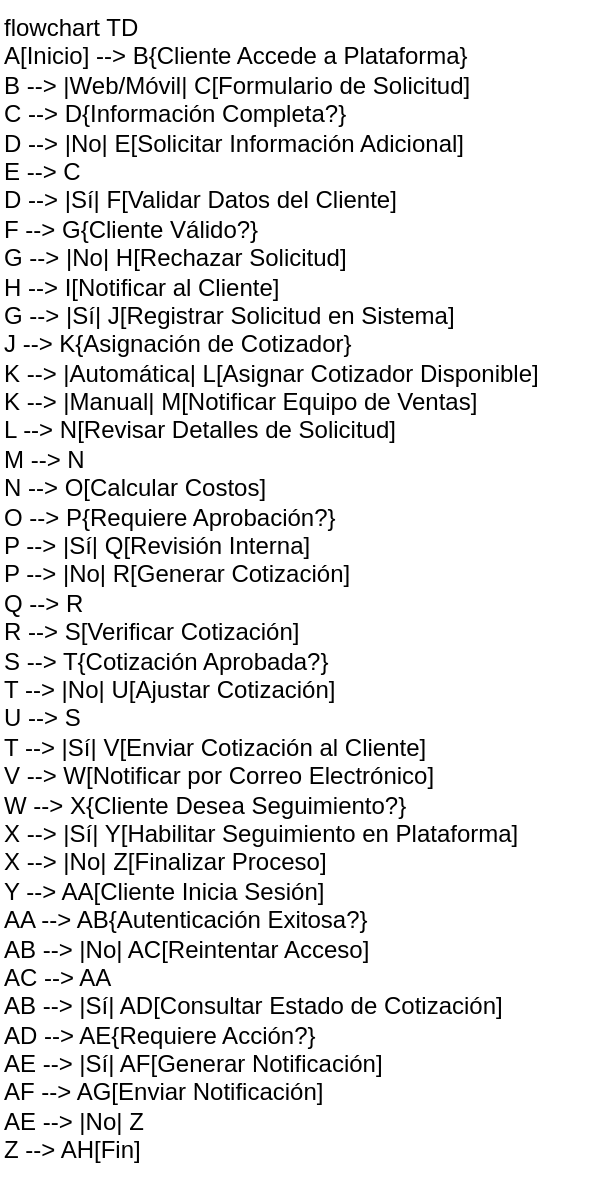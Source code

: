 <mxfile version="25.0.3">
  <diagram name="Página-1" id="FiEsvjx_5Gttvtdl52O7">
    <mxGraphModel dx="1290" dy="557" grid="1" gridSize="10" guides="1" tooltips="1" connect="1" arrows="1" fold="1" page="1" pageScale="1" pageWidth="827" pageHeight="1169" math="0" shadow="0">
      <root>
        <mxCell id="0" />
        <mxCell id="1" parent="0" />
        <mxCell id="sQ8US_lBjANuEBXHFp5q-1" value="flowchart TD&#xa;    A[Inicio] --&gt; B{Cliente Accede a Plataforma}&#xa;    B --&gt; |Web/Móvil| C[Formulario de Solicitud]&#xa;    C --&gt; D{Información Completa?}&#xa;    D --&gt; |No| E[Solicitar Información Adicional]&#xa;    E --&gt; C&#xa;    D --&gt; |Sí| F[Validar Datos del Cliente]&#xa;    F --&gt; G{Cliente Válido?}&#xa;    G --&gt; |No| H[Rechazar Solicitud]&#xa;    H --&gt; I[Notificar al Cliente]&#xa;    G --&gt; |Sí| J[Registrar Solicitud en Sistema]&#xa;    J --&gt; K{Asignación de Cotizador}&#xa;    K --&gt; |Automática| L[Asignar Cotizador Disponible]&#xa;    K --&gt; |Manual| M[Notificar Equipo de Ventas]&#xa;    L --&gt; N[Revisar Detalles de Solicitud]&#xa;    M --&gt; N&#xa;    N --&gt; O[Calcular Costos]&#xa;    O --&gt; P{Requiere Aprobación?}&#xa;    P --&gt; |Sí| Q[Revisión Interna]&#xa;    P --&gt; |No| R[Generar Cotización]&#xa;    Q --&gt; R&#xa;    R --&gt; S[Verificar Cotización]&#xa;    S --&gt; T{Cotización Aprobada?}&#xa;    T --&gt; |No| U[Ajustar Cotización]&#xa;    U --&gt; S&#xa;    T --&gt; |Sí| V[Enviar Cotización al Cliente]&#xa;    V --&gt; W[Notificar por Correo Electrónico]&#xa;    W --&gt; X{Cliente Desea Seguimiento?}&#xa;    X --&gt; |Sí| Y[Habilitar Seguimiento en Plataforma]&#xa;    X --&gt; |No| Z[Finalizar Proceso]&#xa;    Y --&gt; AA[Cliente Inicia Sesión]&#xa;    AA --&gt; AB{Autenticación Exitosa?}&#xa;    AB --&gt; |No| AC[Reintentar Acceso]&#xa;    AC --&gt; AA&#xa;    AB --&gt; |Sí| AD[Consultar Estado de Cotización]&#xa;    AD --&gt; AE{Requiere Acción?}&#xa;    AE --&gt; |Sí| AF[Generar Notificación]&#xa;    AF --&gt; AG[Enviar Notificación]&#xa;    AE --&gt; |No| Z&#xa;    Z --&gt; AH[Fin]" style="text;whiteSpace=wrap;html=1;" vertex="1" parent="1">
          <mxGeometry width="300" height="600" as="geometry" />
        </mxCell>
      </root>
    </mxGraphModel>
  </diagram>
</mxfile>
